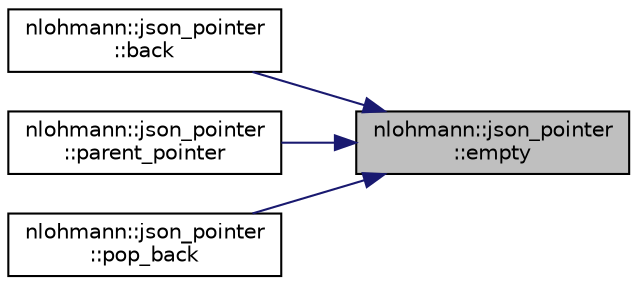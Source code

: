 digraph "nlohmann::json_pointer::empty"
{
 // LATEX_PDF_SIZE
  edge [fontname="Helvetica",fontsize="10",labelfontname="Helvetica",labelfontsize="10"];
  node [fontname="Helvetica",fontsize="10",shape=record];
  rankdir="RL";
  Node1 [label="nlohmann::json_pointer\l::empty",height=0.2,width=0.4,color="black", fillcolor="grey75", style="filled", fontcolor="black",tooltip="return whether pointer points to the root document"];
  Node1 -> Node2 [dir="back",color="midnightblue",fontsize="10",style="solid"];
  Node2 [label="nlohmann::json_pointer\l::back",height=0.2,width=0.4,color="black", fillcolor="white", style="filled",URL="$classnlohmann_1_1json__pointer.html#a213bc67c32a30c68ac6bf06f5195d482",tooltip="return last reference token"];
  Node1 -> Node3 [dir="back",color="midnightblue",fontsize="10",style="solid"];
  Node3 [label="nlohmann::json_pointer\l::parent_pointer",height=0.2,width=0.4,color="black", fillcolor="white", style="filled",URL="$classnlohmann_1_1json__pointer.html#afdaacce1edb7145e0434e014f0e8685a",tooltip="returns the parent of this JSON pointer"];
  Node1 -> Node4 [dir="back",color="midnightblue",fontsize="10",style="solid"];
  Node4 [label="nlohmann::json_pointer\l::pop_back",height=0.2,width=0.4,color="black", fillcolor="white", style="filled",URL="$classnlohmann_1_1json__pointer.html#a4b1ee4d511ca195bed896a3da47e264c",tooltip="remove last reference token"];
}

